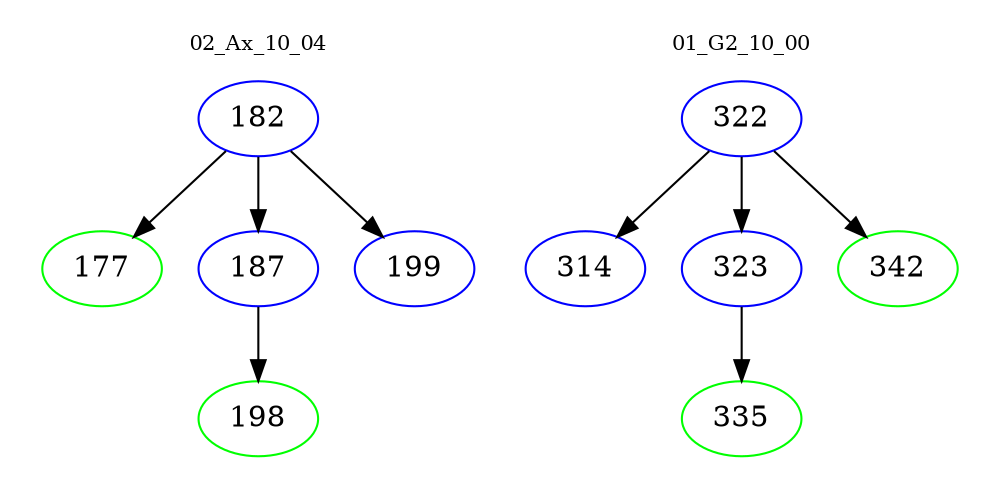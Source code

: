 digraph{
subgraph cluster_0 {
color = white
label = "02_Ax_10_04";
fontsize=10;
T0_182 [label="182", color="blue"]
T0_182 -> T0_177 [color="black"]
T0_177 [label="177", color="green"]
T0_182 -> T0_187 [color="black"]
T0_187 [label="187", color="blue"]
T0_187 -> T0_198 [color="black"]
T0_198 [label="198", color="green"]
T0_182 -> T0_199 [color="black"]
T0_199 [label="199", color="blue"]
}
subgraph cluster_1 {
color = white
label = "01_G2_10_00";
fontsize=10;
T1_322 [label="322", color="blue"]
T1_322 -> T1_314 [color="black"]
T1_314 [label="314", color="blue"]
T1_322 -> T1_323 [color="black"]
T1_323 [label="323", color="blue"]
T1_323 -> T1_335 [color="black"]
T1_335 [label="335", color="green"]
T1_322 -> T1_342 [color="black"]
T1_342 [label="342", color="green"]
}
}
